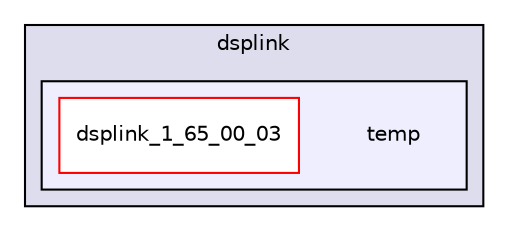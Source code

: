 digraph G {
  compound=true
  node [ fontsize=10, fontname="Helvetica"];
  edge [ labelfontsize=9, labelfontname="Helvetica"];
  subgraph clusterdir_000006 {
    graph [ bgcolor="#ddddee", pencolor="black", label="dsplink" fontname="Helvetica", fontsize=10, URL="dir_000006.html"]
  subgraph clusterdir_000007 {
    graph [ bgcolor="#eeeeff", pencolor="black", label="" URL="dir_000007.html"];
    dir_000007 [shape=plaintext label="temp"];
    dir_000008 [shape=box label="dsplink_1_65_00_03" color="red" fillcolor="white" style="filled" URL="dir_000008.html"];
  }
  }
}
